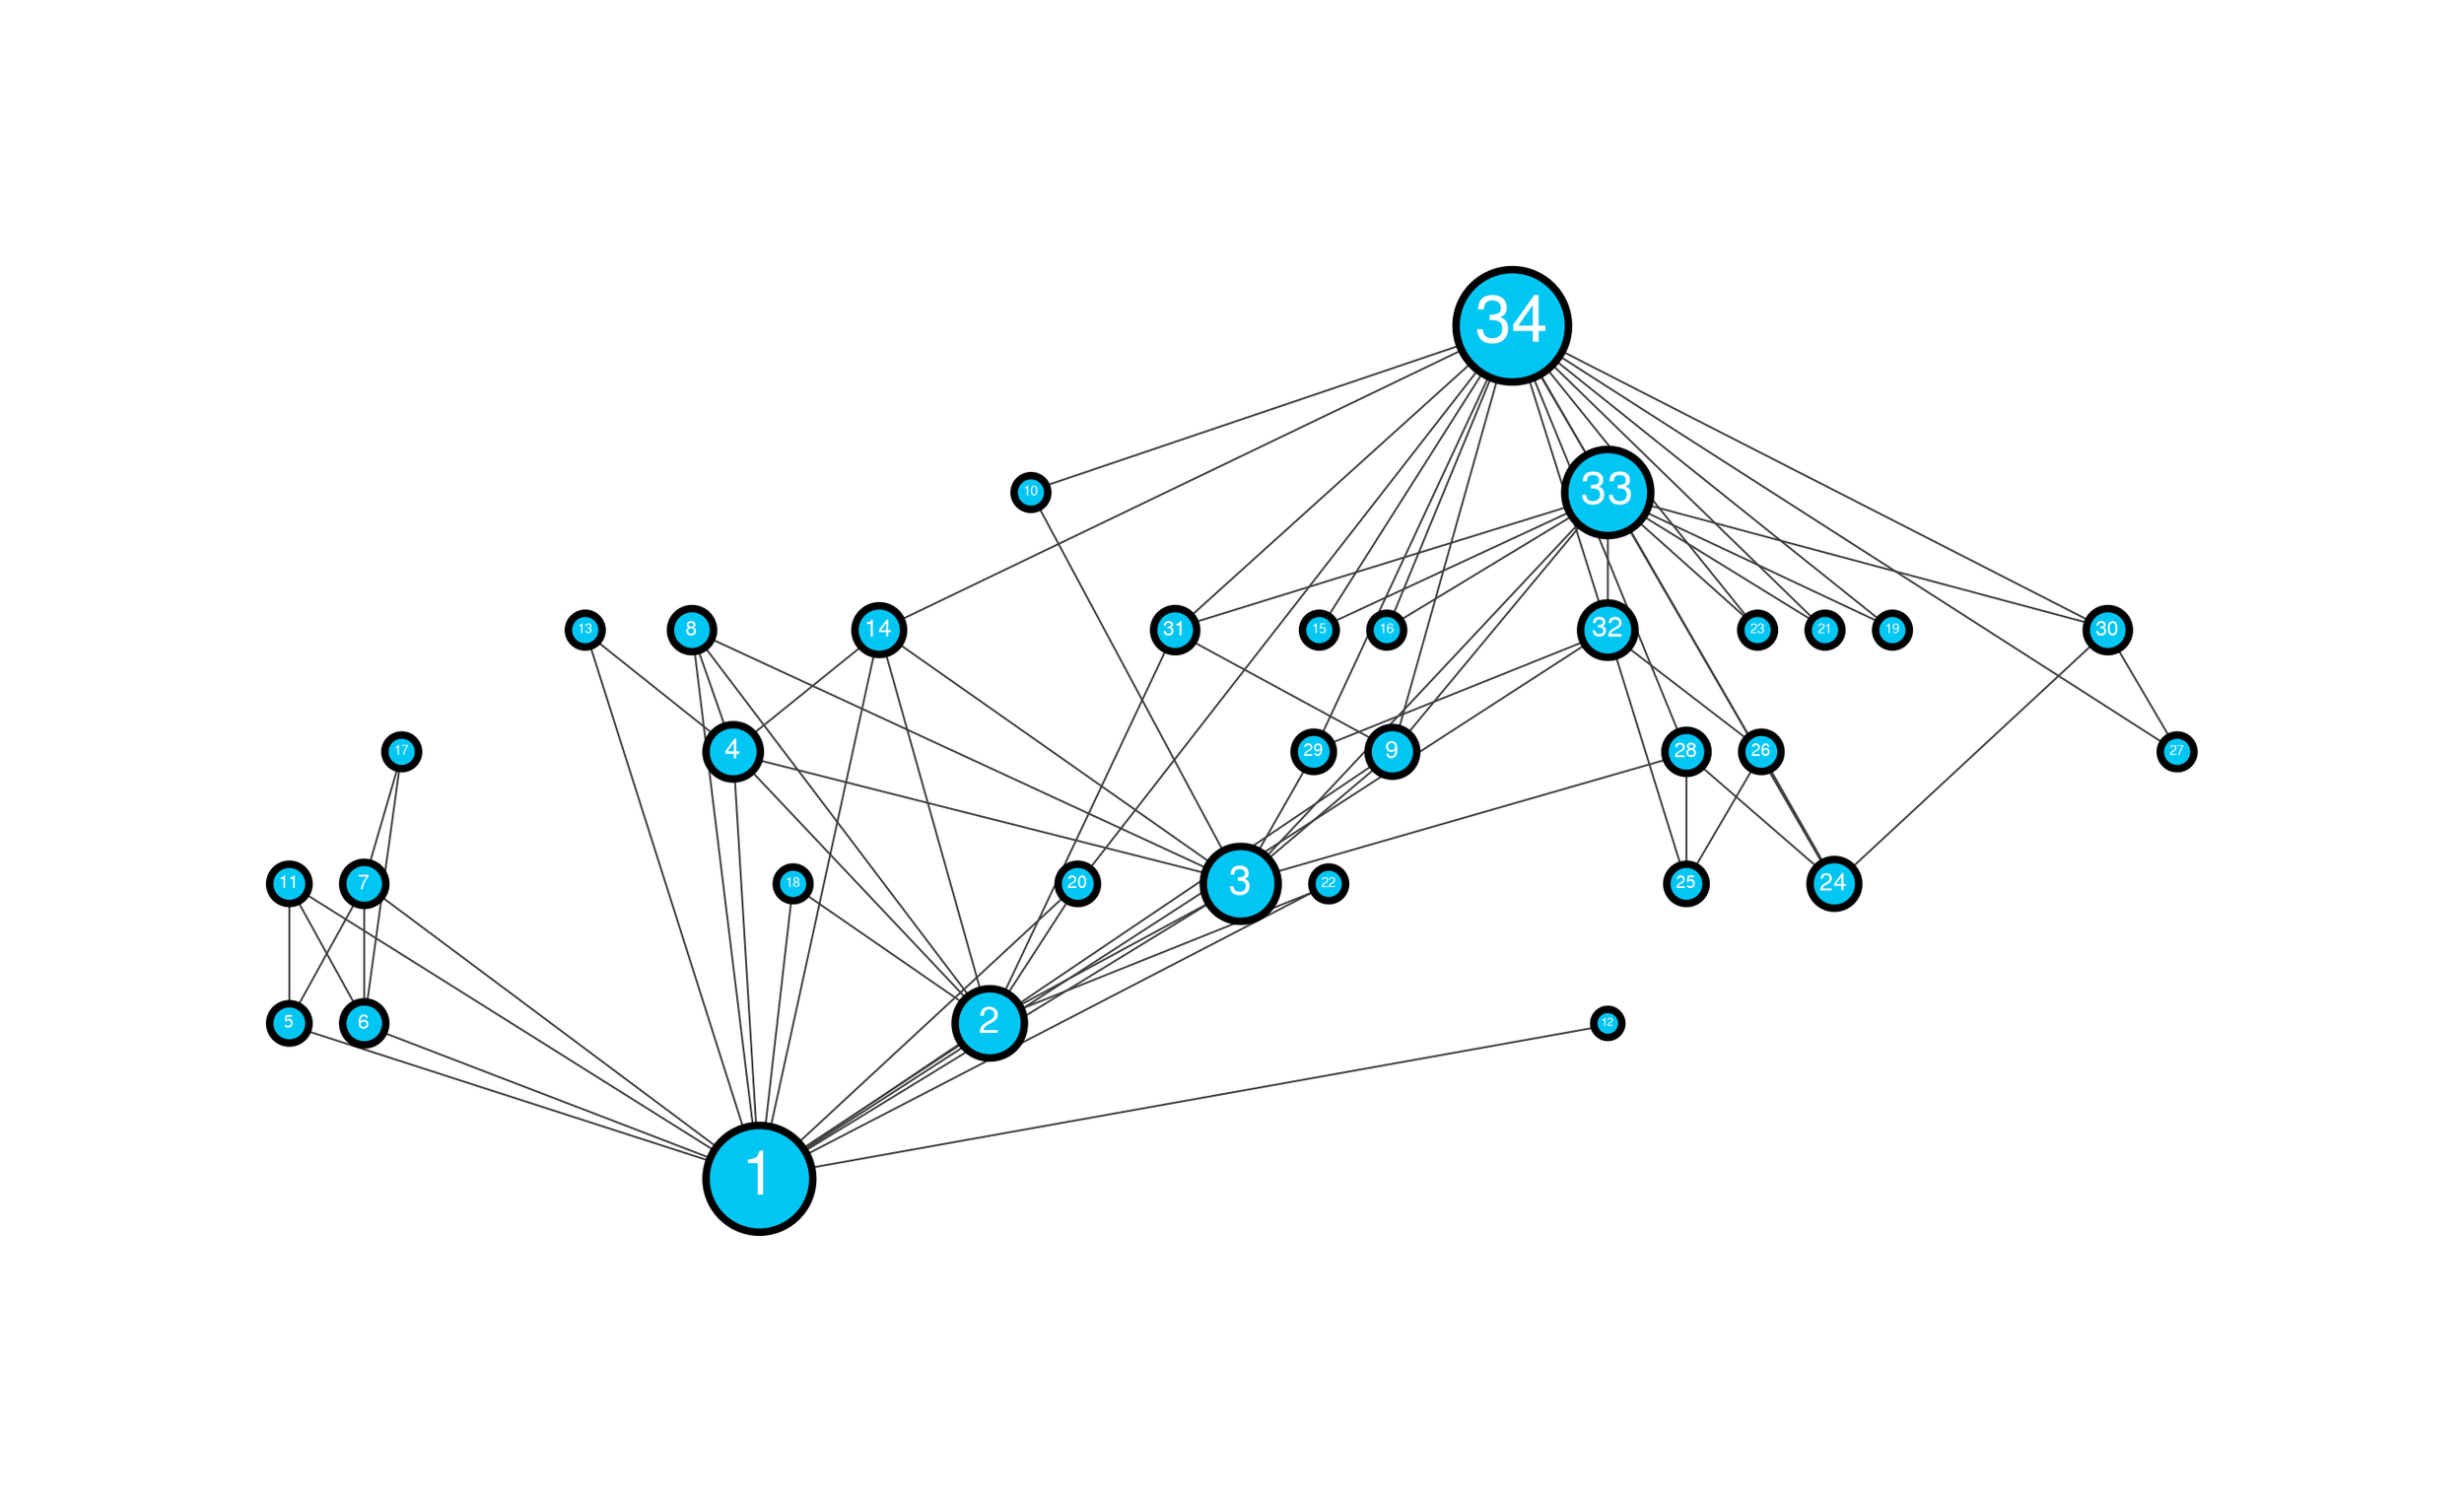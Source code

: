 graph "karate.gml" {
bgcolor = "#FFFFFFFF"
splines = "false"
outputorder = "edgesfirst"
esep = "0"
pad = "2"
node [label = "",penwidth = "4.000000",height = "0.555556",width = "0.833333",tooltip = "",color = "#000000FF",fillcolor = "#00C6F4FF",shape = "ellipse",style = "solid,filled",fontname = "FreeSans",fontsize = "14",fontcolor = "#FFFFFFFF",fixedsize = "true",labelloc = "c"]
edge [label = "",penwidth = "1.000000",tooltip = "",arrowhead = "none",arrowtail = "none",color = "#404040FF",fontname = "SansSerif.plain",fontsize = "10",fontcolor = "#000000FF",style = "solid",dir = "both"]
5 [label = "5",height = "0.286458",width = "0.286458",pos = "496.536813,-275.298415",fontsize = "9"]
15 [label = "15",height = "0.247396",width = "0.247396",pos = "839.915046,72.083612",fontsize = "7"]
16 [label = "16",height = "0.247396",width = "0.247396",pos = "714.468380,186.997560",fontsize = "7"]
29 [label = "29",height = "0.286458",width = "0.286458",pos = "792.256034,-24.803465",fontsize = "9"]
3 [label = "3",height = "0.559896",width = "0.559896",pos = "679.402898,-83.942990",fontsize = "22"]
33 [label = "33",height = "0.638021",width = "0.638021",pos = "713.473118,67.543886",fontsize = "25"]
1 [label = "1",height = "0.794271",width = "0.794271",pos = "546.495781,-171.678360",fontsize = "33"]
23 [label = "23",height = "0.247396",width = "0.247396",pos = "652.008400,155.648871",fontsize = "7"]
30 [label = "30",height = "0.325521",width = "0.325521",pos = "817.217241,119.989283",fontsize = "11"]
8 [label = "8",height = "0.325521",width = "0.325521",pos = "648.128110,-207.714512",fontsize = "11"]
13 [label = "13",height = "0.247396",width = "0.247396",pos = "620.009760,-270.914639",fontsize = "7"]
14 [label = "14",height = "0.364583",width = "0.364583",pos = "580.735069,-35.124648",fontsize = "13"]
17 [label = "17",height = "0.247396",width = "0.247396",pos = "327.643782,-328.280857",fontsize = "7"]
26 [label = "26",height = "0.286458",width = "0.286458",pos = "875.529764,-99.791329",fontsize = "9"]
2 [label = "2",height = "0.520833",width = "0.520833",pos = "542.174773,-93.674480",fontsize = "20"]
28 [label = "28",height = "0.325521",width = "0.325521",pos = "801.371779,-78.022017",fontsize = "11"]
18 [label = "18",height = "0.247396",width = "0.247396",pos = "430.357587,-123.933102",fontsize = "7"]
6 [label = "6",height = "0.325521",width = "0.325521",pos = "441.919529,-301.949789",fontsize = "11"]
25 [label = "25",height = "0.286458",width = "0.286458",pos = "826.784259,-189.272094",fontsize = "9"]
27 [label = "27",height = "0.247396",width = "0.247396",pos = "720.214179,133.136667",fontsize = "7"]
22 [label = "22",height = "0.247396",width = "0.247396",pos = "445.389116,-62.733161",fontsize = "7"]
24 [label = "24",height = "0.364583",width = "0.364583",pos = "841.370028,15.993087",fontsize = "13"]
10 [label = "10",height = "0.247396",width = "0.247396",pos = "772.076110,-128.346053",fontsize = "7"]
4 [label = "4",height = "0.403646",width = "0.403646",pos = "623.569399,-149.637251",fontsize = "15"]
32 [label = "32",height = "0.403646",width = "0.403646",pos = "726.869718,-94.238947",fontsize = "15"]
7 [label = "7",height = "0.325521",width = "0.325521",pos = "392.832391,-231.320297",fontsize = "11"]
31 [label = "31",height = "0.325521",width = "0.325521",pos = "582.632856,44.790467",fontsize = "11"]
20 [label = "20",height = "0.286458",width = "0.286458",pos = "629.836064,-83.228369",fontsize = "9"]
21 [label = "21",height = "0.247396",width = "0.247396",pos = "612.893373,115.984792",fontsize = "7"]
9 [label = "9",height = "0.364583",width = "0.364583",pos = "625.606731,-25.140015",fontsize = "13"]
19 [label = "19",height = "0.247396",width = "0.247396",pos = "776.977620,165.371595",fontsize = "7"]
34 [label = "34",height = "0.833333",pos = "716.621763,24.337871",fontsize = "35"]
11 [label = "11",height = "0.286458",width = "0.286458",pos = "438.329421,-196.050412",fontsize = "9"]
12 [label = "12",height = "0.208333",width = "0.208333",pos = "561.346827,-318.121016",fontsize = "6"]
34 -- 16 
33 -- 19 
30 -- 24 
7 -- 1 
33 -- 32 
34 -- 21 
3 -- 1 
10 -- 3 
28 -- 24 
33 -- 15 
34 -- 31 
5 -- 1 
12 -- 1 
31 -- 9 
22 -- 2 
13 -- 1 
4 -- 1 
6 -- 1 
17 -- 7 
9 -- 3 
31 -- 2 
33 -- 31 
34 -- 10 
18 -- 2 
33 -- 24 
34 -- 20 
26 -- 25 
34 -- 29 
17 -- 6 
33 -- 9 
7 -- 6 
34 -- 23 
4 -- 2 
11 -- 6 
28 -- 25 
8 -- 4 
11 -- 5 
14 -- 1 
22 -- 1 
20 -- 1 
33 -- 23 
9 -- 1 
8 -- 3 
4 -- 3 
11 -- 1 
14 -- 2 
28 -- 3 
30 -- 27 
33 -- 21 
7 -- 5 
32 -- 1 
34 -- 9 
3 -- 2 
13 -- 4 
34 -- 14 
34 -- 27 
34 -- 15 
32 -- 29 
33 -- 16 
34 -- 33 
8 -- 1 
14 -- 3 
20 -- 2 
32 -- 25 
34 -- 32 
8 -- 2 
33 -- 3 
34 -- 30 
26 -- 24 
34 -- 19 
14 -- 4 
29 -- 3 
2 -- 1 
18 -- 1 
34 -- 28 
32 -- 26 
34 -- 24 
33 -- 30 
}